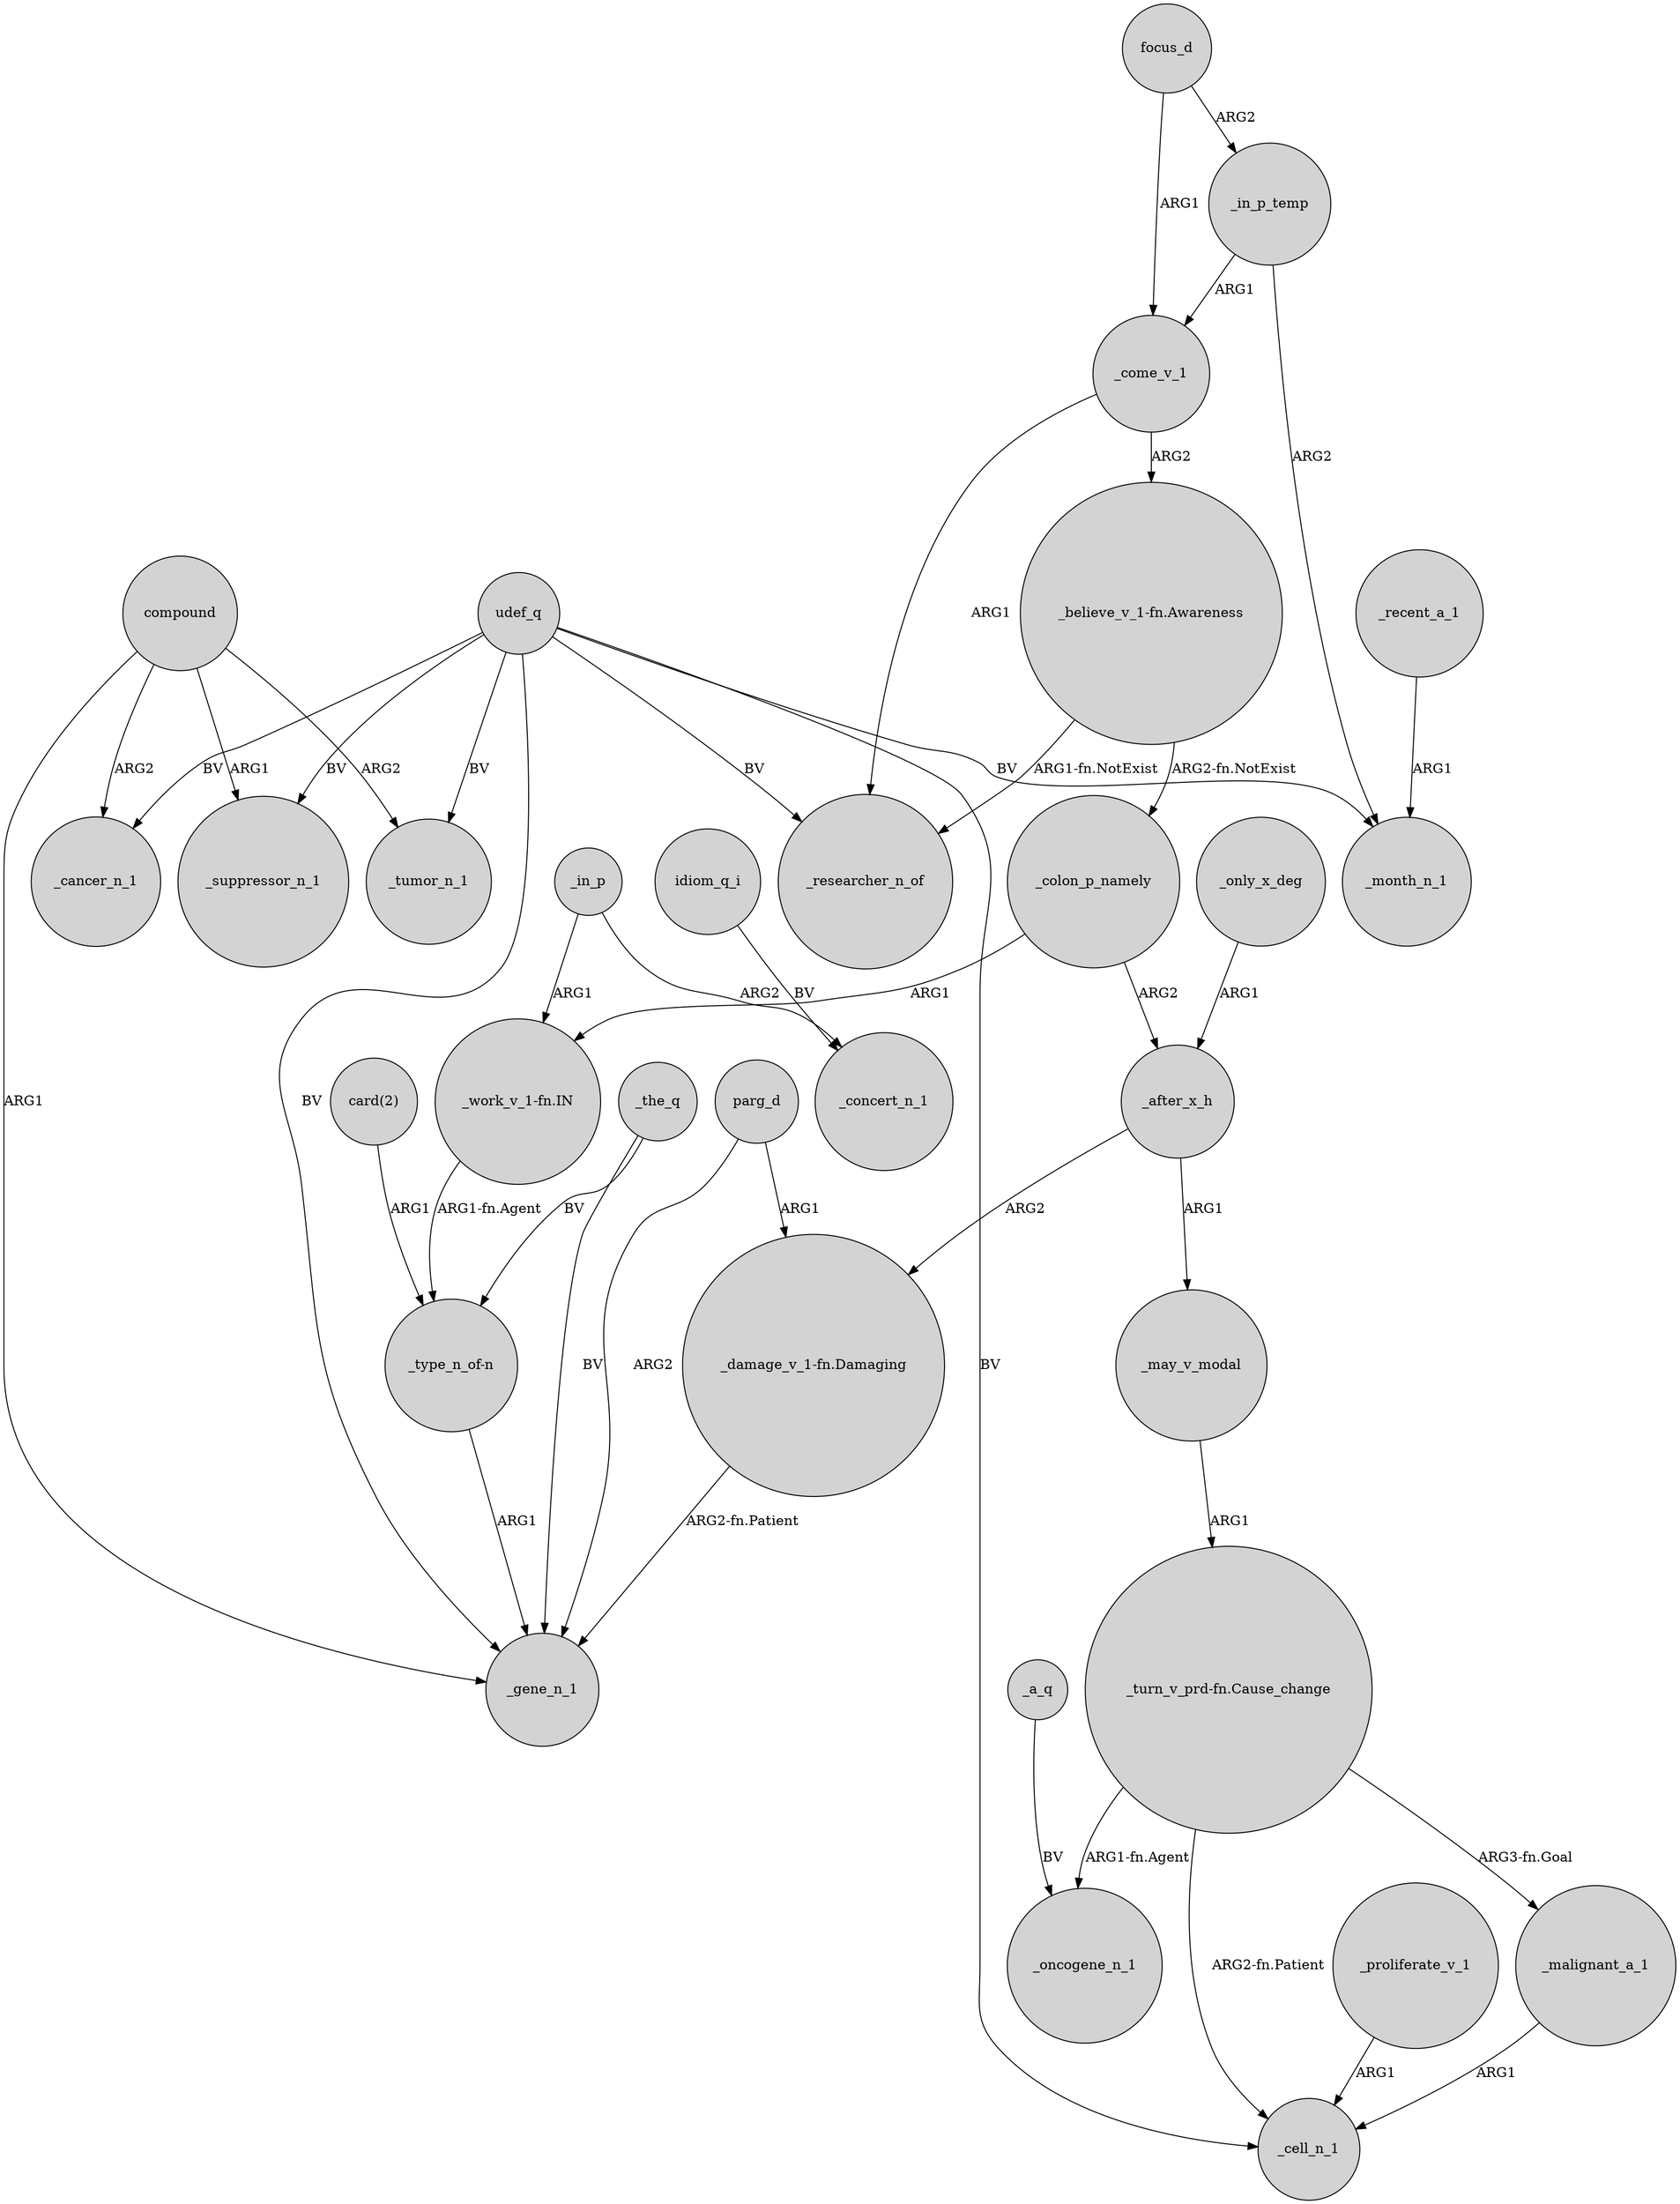 digraph {
	node [shape=circle style=filled]
	compound -> _suppressor_n_1 [label=ARG1]
	_colon_p_namely -> "_work_v_1-fn.IN" [label=ARG1]
	focus_d -> _in_p_temp [label=ARG2]
	udef_q -> _cancer_n_1 [label=BV]
	"_believe_v_1-fn.Awareness" -> _colon_p_namely [label="ARG2-fn.NotExist"]
	udef_q -> _tumor_n_1 [label=BV]
	_after_x_h -> _may_v_modal [label=ARG1]
	_in_p_temp -> _come_v_1 [label=ARG1]
	_only_x_deg -> _after_x_h [label=ARG1]
	focus_d -> _come_v_1 [label=ARG1]
	idiom_q_i -> _concert_n_1 [label=BV]
	_come_v_1 -> _researcher_n_of [label=ARG1]
	_in_p_temp -> _month_n_1 [label=ARG2]
	"_turn_v_prd-fn.Cause_change" -> _cell_n_1 [label="ARG2-fn.Patient"]
	"_turn_v_prd-fn.Cause_change" -> _oncogene_n_1 [label="ARG1-fn.Agent"]
	_the_q -> _gene_n_1 [label=BV]
	_colon_p_namely -> _after_x_h [label=ARG2]
	udef_q -> _month_n_1 [label=BV]
	_come_v_1 -> "_believe_v_1-fn.Awareness" [label=ARG2]
	udef_q -> _suppressor_n_1 [label=BV]
	udef_q -> _gene_n_1 [label=BV]
	"_type_n_of-n" -> _gene_n_1 [label=ARG1]
	parg_d -> "_damage_v_1-fn.Damaging" [label=ARG1]
	_malignant_a_1 -> _cell_n_1 [label=ARG1]
	_the_q -> "_type_n_of-n" [label=BV]
	parg_d -> _gene_n_1 [label=ARG2]
	compound -> _cancer_n_1 [label=ARG2]
	udef_q -> _researcher_n_of [label=BV]
	"_believe_v_1-fn.Awareness" -> _researcher_n_of [label="ARG1-fn.NotExist"]
	_may_v_modal -> "_turn_v_prd-fn.Cause_change" [label=ARG1]
	udef_q -> _cell_n_1 [label=BV]
	"_damage_v_1-fn.Damaging" -> _gene_n_1 [label="ARG2-fn.Patient"]
	_in_p -> _concert_n_1 [label=ARG2]
	"_turn_v_prd-fn.Cause_change" -> _malignant_a_1 [label="ARG3-fn.Goal"]
	"card(2)" -> "_type_n_of-n" [label=ARG1]
	_after_x_h -> "_damage_v_1-fn.Damaging" [label=ARG2]
	_proliferate_v_1 -> _cell_n_1 [label=ARG1]
	compound -> _tumor_n_1 [label=ARG2]
	compound -> _gene_n_1 [label=ARG1]
	_in_p -> "_work_v_1-fn.IN" [label=ARG1]
	_a_q -> _oncogene_n_1 [label=BV]
	"_work_v_1-fn.IN" -> "_type_n_of-n" [label="ARG1-fn.Agent"]
	_recent_a_1 -> _month_n_1 [label=ARG1]
}
